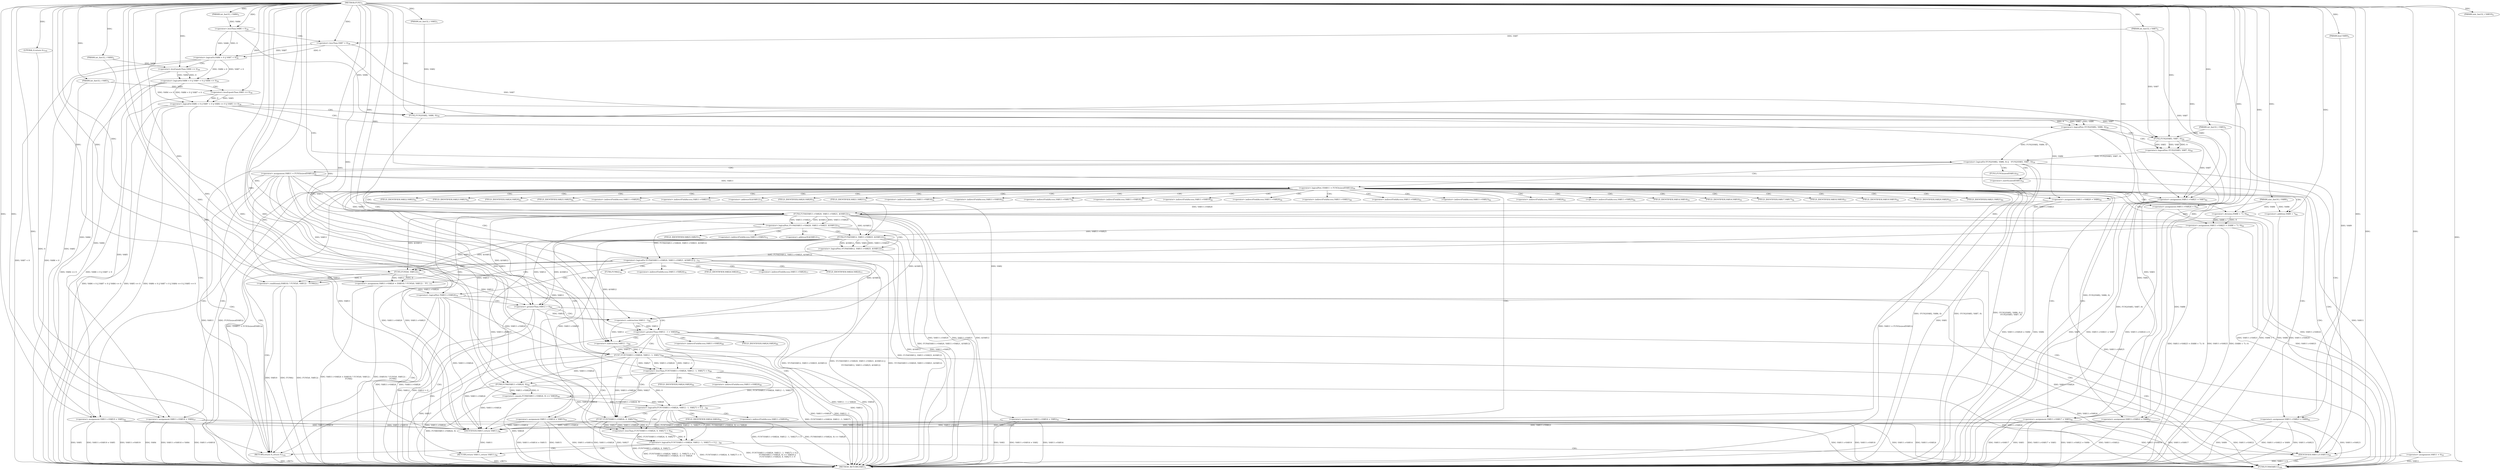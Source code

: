 digraph "FUN1" {  
"8" [label = <(METHOD,FUN1)<SUB>1</SUB>> ]
"216" [label = <(METHOD_RETURN,VAR1)<SUB>1</SUB>> ]
"9" [label = <(PARAM,int_fast32_t VAR2)<SUB>1</SUB>> ]
"10" [label = <(PARAM,int_fast32_t VAR3)<SUB>2</SUB>> ]
"11" [label = <(PARAM,int_fast32_t VAR4)<SUB>2</SUB>> ]
"12" [label = <(PARAM,int_fast32_t VAR5)<SUB>2</SUB>> ]
"13" [label = <(PARAM,int_fast32_t VAR6)<SUB>3</SUB>> ]
"14" [label = <(PARAM,int_fast32_t VAR7)<SUB>3</SUB>> ]
"15" [label = <(PARAM,uint_fast16_t VAR8)<SUB>3</SUB>> ]
"16" [label = <(PARAM,bool VAR9)<SUB>3</SUB>> ]
"17" [label = <(PARAM,uint_fast32_t VAR10)<SUB>4</SUB>> ]
"21" [label = <(&lt;operator&gt;.assignment,VAR11 = 0)<SUB>35</SUB>> ]
"65" [label = <(&lt;operator&gt;.assignment,VAR11-&gt;VAR14 = VAR15)<SUB>54</SUB>> ]
"70" [label = <(&lt;operator&gt;.assignment,VAR11-&gt;VAR16 = VAR2)<SUB>55</SUB>> ]
"75" [label = <(&lt;operator&gt;.assignment,VAR11-&gt;VAR17 = VAR3)<SUB>56</SUB>> ]
"80" [label = <(&lt;operator&gt;.assignment,VAR11-&gt;VAR18 = VAR4)<SUB>57</SUB>> ]
"85" [label = <(&lt;operator&gt;.assignment,VAR11-&gt;VAR19 = VAR5)<SUB>58</SUB>> ]
"90" [label = <(&lt;operator&gt;.assignment,VAR11-&gt;VAR20 = VAR6)<SUB>59</SUB>> ]
"95" [label = <(&lt;operator&gt;.assignment,VAR11-&gt;VAR21 = VAR7)<SUB>60</SUB>> ]
"100" [label = <(&lt;operator&gt;.assignment,VAR11-&gt;VAR22 = VAR8)<SUB>61</SUB>> ]
"105" [label = <(&lt;operator&gt;.assignment,VAR11-&gt;VAR23 = VAR9)<SUB>62</SUB>> ]
"110" [label = <(&lt;operator&gt;.assignment,VAR11-&gt;VAR24 = 0)<SUB>63</SUB>> ]
"115" [label = <(&lt;operator&gt;.assignment,VAR11-&gt;VAR25 = (VAR8 + 7) / 8)<SUB>64</SUB>> ]
"146" [label = <(&lt;operator&gt;.assignment,VAR11-&gt;VAR24 = (VAR10) ? FUN5(0, VAR12) :
	  FU...)<SUB>77</SUB>> ]
"206" [label = <(RETURN,return VAR11;,return VAR11;)<SUB>96</SUB>> ]
"214" [label = <(RETURN,return 0;,return 0;)<SUB>102</SUB>> ]
"25" [label = <(&lt;operator&gt;.logicalOr,VAR6 &lt; 0 || VAR7 &lt; 0 || VAR4 &lt;= 0 || VAR5 &lt;= 0)<SUB>36</SUB>> ]
"43" [label = <(&lt;operator&gt;.logicalOr,!FUN2(VAR2, VAR6, 0) ||
 	  !FUN2(VAR3, VAR7, 0))<SUB>39</SUB>> ]
"57" [label = <(&lt;operator&gt;.logicalNot,!(VAR11 = FUN3(sizeof(VAR1))))<SUB>50</SUB>> ]
"125" [label = <(&lt;operator&gt;.logicalOr,!FUN4(VAR11-&gt;VAR20, VAR11-&gt;VAR21, &amp;VAR12) ||

	...)<SUB>70</SUB>> ]
"157" [label = <(&lt;operator&gt;.logicalNot,!VAR11-&gt;VAR24)<SUB>79</SUB>> ]
"164" [label = <(&lt;operator&gt;.greaterThan,VAR12 &gt; 0)<SUB>85</SUB>> ]
"207" [label = <(IDENTIFIER,VAR11,return VAR11;)<SUB>96</SUB>> ]
"210" [label = <(IDENTIFIER,VAR11,if (VAR11))<SUB>99</SUB>> ]
"215" [label = <(LITERAL,0,return 0;)<SUB>102</SUB>> ]
"119" [label = <(&lt;operator&gt;.division,(VAR8 + 7) / 8)<SUB>64</SUB>> ]
"150" [label = <(&lt;operator&gt;.conditional,(VAR10) ? FUN5(0, VAR12) :
	  FUN6())<SUB>77</SUB>> ]
"212" [label = <(FUN9,FUN9(VAR11))<SUB>100</SUB>> ]
"26" [label = <(&lt;operator&gt;.logicalOr,VAR6 &lt; 0 || VAR7 &lt; 0 || VAR4 &lt;= 0)<SUB>36</SUB>> ]
"37" [label = <(&lt;operator&gt;.lessEqualsThan,VAR5 &lt;= 0)<SUB>36</SUB>> ]
"44" [label = <(&lt;operator&gt;.logicalNot,!FUN2(VAR2, VAR6, 0))<SUB>39</SUB>> ]
"49" [label = <(&lt;operator&gt;.logicalNot,!FUN2(VAR3, VAR7, 0))<SUB>40</SUB>> ]
"58" [label = <(&lt;operator&gt;.assignment,VAR11 = FUN3(sizeof(VAR1)))<SUB>50</SUB>> ]
"120" [label = <(&lt;operator&gt;.addition,VAR8 + 7)<SUB>64</SUB>> ]
"126" [label = <(&lt;operator&gt;.logicalNot,!FUN4(VAR11-&gt;VAR20, VAR11-&gt;VAR21, &amp;VAR12))<SUB>70</SUB>> ]
"136" [label = <(&lt;operator&gt;.logicalNot,!FUN4(VAR12, VAR11-&gt;VAR25, &amp;VAR12))<SUB>72</SUB>> ]
"152" [label = <(FUN5,FUN5(0, VAR12))<SUB>77</SUB>> ]
"169" [label = <(&lt;operator&gt;.greaterThan,VAR12 - 1 &gt; VAR26)<SUB>86</SUB>> ]
"177" [label = <(&lt;operator&gt;.logicalOr,FUN7(VAR11-&gt;VAR24, VAR12 - 1, VAR27) &lt; 0 ||
		 ...)<SUB>89</SUB>> ]
"27" [label = <(&lt;operator&gt;.logicalOr,VAR6 &lt; 0 || VAR7 &lt; 0)<SUB>36</SUB>> ]
"34" [label = <(&lt;operator&gt;.lessEqualsThan,VAR4 &lt;= 0)<SUB>36</SUB>> ]
"45" [label = <(FUN2,FUN2(VAR2, VAR6, 0))<SUB>39</SUB>> ]
"50" [label = <(FUN2,FUN2(VAR3, VAR7, 0))<SUB>40</SUB>> ]
"127" [label = <(FUN4,FUN4(VAR11-&gt;VAR20, VAR11-&gt;VAR21, &amp;VAR12))<SUB>70</SUB>> ]
"137" [label = <(FUN4,FUN4(VAR12, VAR11-&gt;VAR25, &amp;VAR12))<SUB>72</SUB>> ]
"28" [label = <(&lt;operator&gt;.lessThan,VAR6 &lt; 0)<SUB>36</SUB>> ]
"31" [label = <(&lt;operator&gt;.lessThan,VAR7 &lt; 0)<SUB>36</SUB>> ]
"61" [label = <(&lt;operator&gt;.sizeOf,sizeof(VAR1))<SUB>50</SUB>> ]
"170" [label = <(&lt;operator&gt;.subtraction,VAR12 - 1)<SUB>86</SUB>> ]
"178" [label = <(&lt;operator&gt;.logicalOr,FUN7(VAR11-&gt;VAR24, VAR12 - 1, VAR27) &lt; 0 ||
		 ...)<SUB>89</SUB>> ]
"196" [label = <(&lt;operator&gt;.lessThan,FUN7(VAR11-&gt;VAR24, 0, VAR27) &lt; 0)<SUB>91</SUB>> ]
"179" [label = <(&lt;operator&gt;.lessThan,FUN7(VAR11-&gt;VAR24, VAR12 - 1, VAR27) &lt; 0)<SUB>89</SUB>> ]
"189" [label = <(&lt;operator&gt;.equals,FUN8(VAR11-&gt;VAR24, 0) == VAR28)<SUB>90</SUB>> ]
"197" [label = <(FUN7,FUN7(VAR11-&gt;VAR24, 0, VAR27))<SUB>91</SUB>> ]
"180" [label = <(FUN7,FUN7(VAR11-&gt;VAR24, VAR12 - 1, VAR27))<SUB>89</SUB>> ]
"190" [label = <(FUN8,FUN8(VAR11-&gt;VAR24, 0))<SUB>90</SUB>> ]
"184" [label = <(&lt;operator&gt;.subtraction,VAR12 - 1)<SUB>89</SUB>> ]
"66" [label = <(&lt;operator&gt;.indirectFieldAccess,VAR11-&gt;VAR14)<SUB>54</SUB>> ]
"71" [label = <(&lt;operator&gt;.indirectFieldAccess,VAR11-&gt;VAR16)<SUB>55</SUB>> ]
"76" [label = <(&lt;operator&gt;.indirectFieldAccess,VAR11-&gt;VAR17)<SUB>56</SUB>> ]
"81" [label = <(&lt;operator&gt;.indirectFieldAccess,VAR11-&gt;VAR18)<SUB>57</SUB>> ]
"86" [label = <(&lt;operator&gt;.indirectFieldAccess,VAR11-&gt;VAR19)<SUB>58</SUB>> ]
"91" [label = <(&lt;operator&gt;.indirectFieldAccess,VAR11-&gt;VAR20)<SUB>59</SUB>> ]
"96" [label = <(&lt;operator&gt;.indirectFieldAccess,VAR11-&gt;VAR21)<SUB>60</SUB>> ]
"101" [label = <(&lt;operator&gt;.indirectFieldAccess,VAR11-&gt;VAR22)<SUB>61</SUB>> ]
"106" [label = <(&lt;operator&gt;.indirectFieldAccess,VAR11-&gt;VAR23)<SUB>62</SUB>> ]
"111" [label = <(&lt;operator&gt;.indirectFieldAccess,VAR11-&gt;VAR24)<SUB>63</SUB>> ]
"116" [label = <(&lt;operator&gt;.indirectFieldAccess,VAR11-&gt;VAR25)<SUB>64</SUB>> ]
"147" [label = <(&lt;operator&gt;.indirectFieldAccess,VAR11-&gt;VAR24)<SUB>77</SUB>> ]
"68" [label = <(FIELD_IDENTIFIER,VAR14,VAR14)<SUB>54</SUB>> ]
"73" [label = <(FIELD_IDENTIFIER,VAR16,VAR16)<SUB>55</SUB>> ]
"78" [label = <(FIELD_IDENTIFIER,VAR17,VAR17)<SUB>56</SUB>> ]
"83" [label = <(FIELD_IDENTIFIER,VAR18,VAR18)<SUB>57</SUB>> ]
"88" [label = <(FIELD_IDENTIFIER,VAR19,VAR19)<SUB>58</SUB>> ]
"93" [label = <(FIELD_IDENTIFIER,VAR20,VAR20)<SUB>59</SUB>> ]
"98" [label = <(FIELD_IDENTIFIER,VAR21,VAR21)<SUB>60</SUB>> ]
"103" [label = <(FIELD_IDENTIFIER,VAR22,VAR22)<SUB>61</SUB>> ]
"108" [label = <(FIELD_IDENTIFIER,VAR23,VAR23)<SUB>62</SUB>> ]
"113" [label = <(FIELD_IDENTIFIER,VAR24,VAR24)<SUB>63</SUB>> ]
"118" [label = <(FIELD_IDENTIFIER,VAR25,VAR25)<SUB>64</SUB>> ]
"149" [label = <(FIELD_IDENTIFIER,VAR24,VAR24)<SUB>77</SUB>> ]
"155" [label = <(FUN6,FUN6())<SUB>78</SUB>> ]
"158" [label = <(&lt;operator&gt;.indirectFieldAccess,VAR11-&gt;VAR24)<SUB>79</SUB>> ]
"60" [label = <(FUN3,FUN3(sizeof(VAR1)))<SUB>50</SUB>> ]
"160" [label = <(FIELD_IDENTIFIER,VAR24,VAR24)<SUB>79</SUB>> ]
"128" [label = <(&lt;operator&gt;.indirectFieldAccess,VAR11-&gt;VAR20)<SUB>70</SUB>> ]
"131" [label = <(&lt;operator&gt;.indirectFieldAccess,VAR11-&gt;VAR21)<SUB>70</SUB>> ]
"134" [label = <(&lt;operator&gt;.addressOf,&amp;VAR12)<SUB>70</SUB>> ]
"139" [label = <(&lt;operator&gt;.indirectFieldAccess,VAR11-&gt;VAR25)<SUB>72</SUB>> ]
"142" [label = <(&lt;operator&gt;.addressOf,&amp;VAR12)<SUB>72</SUB>> ]
"130" [label = <(FIELD_IDENTIFIER,VAR20,VAR20)<SUB>70</SUB>> ]
"133" [label = <(FIELD_IDENTIFIER,VAR21,VAR21)<SUB>70</SUB>> ]
"141" [label = <(FIELD_IDENTIFIER,VAR25,VAR25)<SUB>72</SUB>> ]
"198" [label = <(&lt;operator&gt;.indirectFieldAccess,VAR11-&gt;VAR24)<SUB>91</SUB>> ]
"181" [label = <(&lt;operator&gt;.indirectFieldAccess,VAR11-&gt;VAR24)<SUB>89</SUB>> ]
"191" [label = <(&lt;operator&gt;.indirectFieldAccess,VAR11-&gt;VAR24)<SUB>90</SUB>> ]
"200" [label = <(FIELD_IDENTIFIER,VAR24,VAR24)<SUB>91</SUB>> ]
"183" [label = <(FIELD_IDENTIFIER,VAR24,VAR24)<SUB>89</SUB>> ]
"193" [label = <(FIELD_IDENTIFIER,VAR24,VAR24)<SUB>90</SUB>> ]
  "214" -> "216"  [ label = "DDG: &lt;RET&gt;"] 
  "206" -> "216"  [ label = "DDG: &lt;RET&gt;"] 
  "21" -> "216"  [ label = "DDG: VAR11 = 0"] 
  "27" -> "216"  [ label = "DDG: VAR6 &lt; 0"] 
  "27" -> "216"  [ label = "DDG: VAR7 &lt; 0"] 
  "26" -> "216"  [ label = "DDG: VAR6 &lt; 0 || VAR7 &lt; 0"] 
  "26" -> "216"  [ label = "DDG: VAR4 &lt;= 0"] 
  "25" -> "216"  [ label = "DDG: VAR6 &lt; 0 || VAR7 &lt; 0 || VAR4 &lt;= 0"] 
  "25" -> "216"  [ label = "DDG: VAR5 &lt;= 0"] 
  "25" -> "216"  [ label = "DDG: VAR6 &lt; 0 || VAR7 &lt; 0 || VAR4 &lt;= 0 || VAR5 &lt;= 0"] 
  "44" -> "216"  [ label = "DDG: FUN2(VAR2, VAR6, 0)"] 
  "43" -> "216"  [ label = "DDG: !FUN2(VAR2, VAR6, 0)"] 
  "49" -> "216"  [ label = "DDG: FUN2(VAR3, VAR7, 0)"] 
  "43" -> "216"  [ label = "DDG: !FUN2(VAR3, VAR7, 0)"] 
  "43" -> "216"  [ label = "DDG: !FUN2(VAR2, VAR6, 0) ||
 	  !FUN2(VAR3, VAR7, 0)"] 
  "58" -> "216"  [ label = "DDG: VAR11"] 
  "58" -> "216"  [ label = "DDG: FUN3(sizeof(VAR1))"] 
  "57" -> "216"  [ label = "DDG: VAR11 = FUN3(sizeof(VAR1))"] 
  "57" -> "216"  [ label = "DDG: !(VAR11 = FUN3(sizeof(VAR1)))"] 
  "65" -> "216"  [ label = "DDG: VAR11-&gt;VAR14"] 
  "65" -> "216"  [ label = "DDG: VAR11-&gt;VAR14 = VAR15"] 
  "70" -> "216"  [ label = "DDG: VAR11-&gt;VAR16"] 
  "70" -> "216"  [ label = "DDG: VAR2"] 
  "70" -> "216"  [ label = "DDG: VAR11-&gt;VAR16 = VAR2"] 
  "75" -> "216"  [ label = "DDG: VAR11-&gt;VAR17"] 
  "75" -> "216"  [ label = "DDG: VAR3"] 
  "75" -> "216"  [ label = "DDG: VAR11-&gt;VAR17 = VAR3"] 
  "80" -> "216"  [ label = "DDG: VAR11-&gt;VAR18"] 
  "80" -> "216"  [ label = "DDG: VAR4"] 
  "80" -> "216"  [ label = "DDG: VAR11-&gt;VAR18 = VAR4"] 
  "85" -> "216"  [ label = "DDG: VAR11-&gt;VAR19"] 
  "85" -> "216"  [ label = "DDG: VAR5"] 
  "85" -> "216"  [ label = "DDG: VAR11-&gt;VAR19 = VAR5"] 
  "90" -> "216"  [ label = "DDG: VAR6"] 
  "90" -> "216"  [ label = "DDG: VAR11-&gt;VAR20 = VAR6"] 
  "95" -> "216"  [ label = "DDG: VAR7"] 
  "95" -> "216"  [ label = "DDG: VAR11-&gt;VAR21 = VAR7"] 
  "100" -> "216"  [ label = "DDG: VAR11-&gt;VAR22"] 
  "100" -> "216"  [ label = "DDG: VAR11-&gt;VAR22 = VAR8"] 
  "105" -> "216"  [ label = "DDG: VAR11-&gt;VAR23"] 
  "105" -> "216"  [ label = "DDG: VAR9"] 
  "105" -> "216"  [ label = "DDG: VAR11-&gt;VAR23 = VAR9"] 
  "110" -> "216"  [ label = "DDG: VAR11-&gt;VAR24 = 0"] 
  "115" -> "216"  [ label = "DDG: VAR11-&gt;VAR25"] 
  "120" -> "216"  [ label = "DDG: VAR8"] 
  "119" -> "216"  [ label = "DDG: VAR8 + 7"] 
  "115" -> "216"  [ label = "DDG: (VAR8 + 7) / 8"] 
  "115" -> "216"  [ label = "DDG: VAR11-&gt;VAR25 = (VAR8 + 7) / 8"] 
  "127" -> "216"  [ label = "DDG: VAR11-&gt;VAR20"] 
  "127" -> "216"  [ label = "DDG: VAR11-&gt;VAR21"] 
  "127" -> "216"  [ label = "DDG: &amp;VAR12"] 
  "126" -> "216"  [ label = "DDG: FUN4(VAR11-&gt;VAR20, VAR11-&gt;VAR21, &amp;VAR12)"] 
  "125" -> "216"  [ label = "DDG: !FUN4(VAR11-&gt;VAR20, VAR11-&gt;VAR21, &amp;VAR12)"] 
  "137" -> "216"  [ label = "DDG: VAR11-&gt;VAR25"] 
  "137" -> "216"  [ label = "DDG: &amp;VAR12"] 
  "136" -> "216"  [ label = "DDG: FUN4(VAR12, VAR11-&gt;VAR25, &amp;VAR12)"] 
  "125" -> "216"  [ label = "DDG: !FUN4(VAR12, VAR11-&gt;VAR25, &amp;VAR12)"] 
  "125" -> "216"  [ label = "DDG: !FUN4(VAR11-&gt;VAR20, VAR11-&gt;VAR21, &amp;VAR12) ||

	  !FUN4(VAR12, VAR11-&gt;VAR25, &amp;VAR12)"] 
  "150" -> "216"  [ label = "DDG: VAR10"] 
  "150" -> "216"  [ label = "DDG: FUN6()"] 
  "150" -> "216"  [ label = "DDG: FUN5(0, VAR12)"] 
  "146" -> "216"  [ label = "DDG: (VAR10) ? FUN5(0, VAR12) :
	  FUN6()"] 
  "146" -> "216"  [ label = "DDG: VAR11-&gt;VAR24 = (VAR10) ? FUN5(0, VAR12) :
	  FUN6()"] 
  "157" -> "216"  [ label = "DDG: VAR11-&gt;VAR24"] 
  "157" -> "216"  [ label = "DDG: !VAR11-&gt;VAR24"] 
  "164" -> "216"  [ label = "DDG: VAR12"] 
  "164" -> "216"  [ label = "DDG: VAR12 &gt; 0"] 
  "169" -> "216"  [ label = "DDG: VAR12 - 1 &gt; VAR26"] 
  "180" -> "216"  [ label = "DDG: VAR11-&gt;VAR24"] 
  "184" -> "216"  [ label = "DDG: VAR12"] 
  "180" -> "216"  [ label = "DDG: VAR12 - 1"] 
  "180" -> "216"  [ label = "DDG: VAR27"] 
  "179" -> "216"  [ label = "DDG: FUN7(VAR11-&gt;VAR24, VAR12 - 1, VAR27)"] 
  "178" -> "216"  [ label = "DDG: FUN7(VAR11-&gt;VAR24, VAR12 - 1, VAR27) &lt; 0"] 
  "190" -> "216"  [ label = "DDG: VAR11-&gt;VAR24"] 
  "189" -> "216"  [ label = "DDG: FUN8(VAR11-&gt;VAR24, 0)"] 
  "178" -> "216"  [ label = "DDG: FUN8(VAR11-&gt;VAR24, 0) == VAR28"] 
  "177" -> "216"  [ label = "DDG: FUN7(VAR11-&gt;VAR24, VAR12 - 1, VAR27) &lt; 0 ||
		  FUN8(VAR11-&gt;VAR24, 0) == VAR28"] 
  "197" -> "216"  [ label = "DDG: VAR11-&gt;VAR24"] 
  "197" -> "216"  [ label = "DDG: VAR27"] 
  "196" -> "216"  [ label = "DDG: FUN7(VAR11-&gt;VAR24, 0, VAR27)"] 
  "177" -> "216"  [ label = "DDG: FUN7(VAR11-&gt;VAR24, 0, VAR27) &lt; 0"] 
  "177" -> "216"  [ label = "DDG: FUN7(VAR11-&gt;VAR24, VAR12 - 1, VAR27) &lt; 0 ||
		  FUN8(VAR11-&gt;VAR24, 0) == VAR28 ||
		  FUN7(VAR11-&gt;VAR24, 0, VAR27) &lt; 0"] 
  "169" -> "216"  [ label = "DDG: VAR26"] 
  "189" -> "216"  [ label = "DDG: VAR28"] 
  "65" -> "216"  [ label = "DDG: VAR15"] 
  "61" -> "216"  [ label = "DDG: VAR1"] 
  "8" -> "9"  [ label = "DDG: "] 
  "8" -> "10"  [ label = "DDG: "] 
  "8" -> "11"  [ label = "DDG: "] 
  "8" -> "12"  [ label = "DDG: "] 
  "8" -> "13"  [ label = "DDG: "] 
  "8" -> "14"  [ label = "DDG: "] 
  "8" -> "15"  [ label = "DDG: "] 
  "8" -> "16"  [ label = "DDG: "] 
  "8" -> "17"  [ label = "DDG: "] 
  "8" -> "21"  [ label = "DDG: "] 
  "8" -> "65"  [ label = "DDG: "] 
  "45" -> "70"  [ label = "DDG: VAR2"] 
  "8" -> "70"  [ label = "DDG: "] 
  "10" -> "75"  [ label = "DDG: VAR3"] 
  "50" -> "75"  [ label = "DDG: VAR3"] 
  "8" -> "75"  [ label = "DDG: "] 
  "11" -> "80"  [ label = "DDG: VAR4"] 
  "34" -> "80"  [ label = "DDG: VAR4"] 
  "8" -> "80"  [ label = "DDG: "] 
  "12" -> "85"  [ label = "DDG: VAR5"] 
  "37" -> "85"  [ label = "DDG: VAR5"] 
  "8" -> "85"  [ label = "DDG: "] 
  "45" -> "90"  [ label = "DDG: VAR6"] 
  "8" -> "90"  [ label = "DDG: "] 
  "14" -> "95"  [ label = "DDG: VAR7"] 
  "31" -> "95"  [ label = "DDG: VAR7"] 
  "50" -> "95"  [ label = "DDG: VAR7"] 
  "8" -> "95"  [ label = "DDG: "] 
  "15" -> "100"  [ label = "DDG: VAR8"] 
  "8" -> "100"  [ label = "DDG: "] 
  "16" -> "105"  [ label = "DDG: VAR9"] 
  "8" -> "105"  [ label = "DDG: "] 
  "8" -> "110"  [ label = "DDG: "] 
  "119" -> "115"  [ label = "DDG: VAR8 + 7"] 
  "119" -> "115"  [ label = "DDG: 8"] 
  "152" -> "146"  [ label = "DDG: 0"] 
  "152" -> "146"  [ label = "DDG: VAR12"] 
  "8" -> "146"  [ label = "DDG: "] 
  "207" -> "206"  [ label = "DDG: VAR11"] 
  "215" -> "214"  [ label = "DDG: 0"] 
  "8" -> "214"  [ label = "DDG: "] 
  "75" -> "207"  [ label = "DDG: VAR11-&gt;VAR17"] 
  "137" -> "207"  [ label = "DDG: VAR11-&gt;VAR25"] 
  "58" -> "207"  [ label = "DDG: VAR11"] 
  "65" -> "207"  [ label = "DDG: VAR11-&gt;VAR14"] 
  "70" -> "207"  [ label = "DDG: VAR11-&gt;VAR16"] 
  "115" -> "207"  [ label = "DDG: VAR11-&gt;VAR25"] 
  "127" -> "207"  [ label = "DDG: VAR11-&gt;VAR20"] 
  "180" -> "207"  [ label = "DDG: VAR11-&gt;VAR24"] 
  "80" -> "207"  [ label = "DDG: VAR11-&gt;VAR18"] 
  "190" -> "207"  [ label = "DDG: VAR11-&gt;VAR24"] 
  "127" -> "207"  [ label = "DDG: VAR11-&gt;VAR21"] 
  "100" -> "207"  [ label = "DDG: VAR11-&gt;VAR22"] 
  "197" -> "207"  [ label = "DDG: VAR11-&gt;VAR24"] 
  "157" -> "207"  [ label = "DDG: VAR11-&gt;VAR24"] 
  "105" -> "207"  [ label = "DDG: VAR11-&gt;VAR23"] 
  "85" -> "207"  [ label = "DDG: VAR11-&gt;VAR19"] 
  "8" -> "207"  [ label = "DDG: "] 
  "8" -> "210"  [ label = "DDG: "] 
  "8" -> "215"  [ label = "DDG: "] 
  "26" -> "25"  [ label = "DDG: VAR6 &lt; 0 || VAR7 &lt; 0"] 
  "26" -> "25"  [ label = "DDG: VAR4 &lt;= 0"] 
  "37" -> "25"  [ label = "DDG: VAR5"] 
  "37" -> "25"  [ label = "DDG: 0"] 
  "44" -> "43"  [ label = "DDG: FUN2(VAR2, VAR6, 0)"] 
  "49" -> "43"  [ label = "DDG: FUN2(VAR3, VAR7, 0)"] 
  "58" -> "57"  [ label = "DDG: VAR11"] 
  "8" -> "119"  [ label = "DDG: "] 
  "15" -> "119"  [ label = "DDG: VAR8"] 
  "126" -> "125"  [ label = "DDG: FUN4(VAR11-&gt;VAR20, VAR11-&gt;VAR21, &amp;VAR12)"] 
  "136" -> "125"  [ label = "DDG: FUN4(VAR12, VAR11-&gt;VAR25, &amp;VAR12)"] 
  "152" -> "150"  [ label = "DDG: 0"] 
  "152" -> "150"  [ label = "DDG: VAR12"] 
  "8" -> "150"  [ label = "DDG: "] 
  "58" -> "157"  [ label = "DDG: VAR11"] 
  "146" -> "157"  [ label = "DDG: VAR11-&gt;VAR24"] 
  "127" -> "164"  [ label = "DDG: &amp;VAR12"] 
  "137" -> "164"  [ label = "DDG: VAR12"] 
  "137" -> "164"  [ label = "DDG: &amp;VAR12"] 
  "152" -> "164"  [ label = "DDG: VAR12"] 
  "8" -> "164"  [ label = "DDG: "] 
  "27" -> "26"  [ label = "DDG: VAR6 &lt; 0"] 
  "27" -> "26"  [ label = "DDG: VAR7 &lt; 0"] 
  "34" -> "26"  [ label = "DDG: VAR4"] 
  "34" -> "26"  [ label = "DDG: 0"] 
  "12" -> "37"  [ label = "DDG: VAR5"] 
  "8" -> "37"  [ label = "DDG: "] 
  "45" -> "44"  [ label = "DDG: VAR2"] 
  "45" -> "44"  [ label = "DDG: VAR6"] 
  "45" -> "44"  [ label = "DDG: 0"] 
  "50" -> "49"  [ label = "DDG: VAR3"] 
  "50" -> "49"  [ label = "DDG: VAR7"] 
  "50" -> "49"  [ label = "DDG: 0"] 
  "8" -> "120"  [ label = "DDG: "] 
  "15" -> "120"  [ label = "DDG: VAR8"] 
  "127" -> "126"  [ label = "DDG: VAR11-&gt;VAR20"] 
  "127" -> "126"  [ label = "DDG: VAR11-&gt;VAR21"] 
  "127" -> "126"  [ label = "DDG: &amp;VAR12"] 
  "137" -> "136"  [ label = "DDG: VAR12"] 
  "137" -> "136"  [ label = "DDG: VAR11-&gt;VAR25"] 
  "137" -> "136"  [ label = "DDG: &amp;VAR12"] 
  "8" -> "152"  [ label = "DDG: "] 
  "127" -> "152"  [ label = "DDG: &amp;VAR12"] 
  "137" -> "152"  [ label = "DDG: VAR12"] 
  "137" -> "152"  [ label = "DDG: &amp;VAR12"] 
  "21" -> "212"  [ label = "DDG: VAR11"] 
  "58" -> "212"  [ label = "DDG: VAR11"] 
  "65" -> "212"  [ label = "DDG: VAR11-&gt;VAR14"] 
  "70" -> "212"  [ label = "DDG: VAR11-&gt;VAR16"] 
  "75" -> "212"  [ label = "DDG: VAR11-&gt;VAR17"] 
  "80" -> "212"  [ label = "DDG: VAR11-&gt;VAR18"] 
  "85" -> "212"  [ label = "DDG: VAR11-&gt;VAR19"] 
  "100" -> "212"  [ label = "DDG: VAR11-&gt;VAR22"] 
  "105" -> "212"  [ label = "DDG: VAR11-&gt;VAR23"] 
  "110" -> "212"  [ label = "DDG: VAR11-&gt;VAR24"] 
  "115" -> "212"  [ label = "DDG: VAR11-&gt;VAR25"] 
  "127" -> "212"  [ label = "DDG: VAR11-&gt;VAR20"] 
  "127" -> "212"  [ label = "DDG: VAR11-&gt;VAR21"] 
  "137" -> "212"  [ label = "DDG: VAR11-&gt;VAR25"] 
  "157" -> "212"  [ label = "DDG: VAR11-&gt;VAR24"] 
  "180" -> "212"  [ label = "DDG: VAR11-&gt;VAR24"] 
  "190" -> "212"  [ label = "DDG: VAR11-&gt;VAR24"] 
  "197" -> "212"  [ label = "DDG: VAR11-&gt;VAR24"] 
  "8" -> "212"  [ label = "DDG: "] 
  "28" -> "27"  [ label = "DDG: VAR6"] 
  "28" -> "27"  [ label = "DDG: 0"] 
  "31" -> "27"  [ label = "DDG: VAR7"] 
  "31" -> "27"  [ label = "DDG: 0"] 
  "11" -> "34"  [ label = "DDG: VAR4"] 
  "8" -> "34"  [ label = "DDG: "] 
  "9" -> "45"  [ label = "DDG: VAR2"] 
  "8" -> "45"  [ label = "DDG: "] 
  "28" -> "45"  [ label = "DDG: VAR6"] 
  "10" -> "50"  [ label = "DDG: VAR3"] 
  "8" -> "50"  [ label = "DDG: "] 
  "14" -> "50"  [ label = "DDG: VAR7"] 
  "31" -> "50"  [ label = "DDG: VAR7"] 
  "58" -> "127"  [ label = "DDG: VAR11"] 
  "90" -> "127"  [ label = "DDG: VAR11-&gt;VAR20"] 
  "95" -> "127"  [ label = "DDG: VAR11-&gt;VAR21"] 
  "8" -> "127"  [ label = "DDG: "] 
  "127" -> "137"  [ label = "DDG: &amp;VAR12"] 
  "8" -> "137"  [ label = "DDG: "] 
  "58" -> "137"  [ label = "DDG: VAR11"] 
  "115" -> "137"  [ label = "DDG: VAR11-&gt;VAR25"] 
  "170" -> "169"  [ label = "DDG: VAR12"] 
  "170" -> "169"  [ label = "DDG: 1"] 
  "8" -> "169"  [ label = "DDG: "] 
  "178" -> "177"  [ label = "DDG: FUN7(VAR11-&gt;VAR24, VAR12 - 1, VAR27) &lt; 0"] 
  "178" -> "177"  [ label = "DDG: FUN8(VAR11-&gt;VAR24, 0) == VAR28"] 
  "196" -> "177"  [ label = "DDG: FUN7(VAR11-&gt;VAR24, 0, VAR27)"] 
  "196" -> "177"  [ label = "DDG: 0"] 
  "13" -> "28"  [ label = "DDG: VAR6"] 
  "8" -> "28"  [ label = "DDG: "] 
  "14" -> "31"  [ label = "DDG: VAR7"] 
  "8" -> "31"  [ label = "DDG: "] 
  "127" -> "170"  [ label = "DDG: &amp;VAR12"] 
  "137" -> "170"  [ label = "DDG: &amp;VAR12"] 
  "164" -> "170"  [ label = "DDG: VAR12"] 
  "8" -> "170"  [ label = "DDG: "] 
  "179" -> "178"  [ label = "DDG: FUN7(VAR11-&gt;VAR24, VAR12 - 1, VAR27)"] 
  "179" -> "178"  [ label = "DDG: 0"] 
  "189" -> "178"  [ label = "DDG: FUN8(VAR11-&gt;VAR24, 0)"] 
  "189" -> "178"  [ label = "DDG: VAR28"] 
  "197" -> "196"  [ label = "DDG: VAR11-&gt;VAR24"] 
  "197" -> "196"  [ label = "DDG: 0"] 
  "197" -> "196"  [ label = "DDG: VAR27"] 
  "8" -> "196"  [ label = "DDG: "] 
  "180" -> "179"  [ label = "DDG: VAR11-&gt;VAR24"] 
  "180" -> "179"  [ label = "DDG: VAR12 - 1"] 
  "180" -> "179"  [ label = "DDG: VAR27"] 
  "8" -> "179"  [ label = "DDG: "] 
  "190" -> "189"  [ label = "DDG: VAR11-&gt;VAR24"] 
  "190" -> "189"  [ label = "DDG: 0"] 
  "8" -> "189"  [ label = "DDG: "] 
  "58" -> "197"  [ label = "DDG: VAR11"] 
  "180" -> "197"  [ label = "DDG: VAR11-&gt;VAR24"] 
  "190" -> "197"  [ label = "DDG: VAR11-&gt;VAR24"] 
  "8" -> "197"  [ label = "DDG: "] 
  "180" -> "197"  [ label = "DDG: VAR27"] 
  "58" -> "180"  [ label = "DDG: VAR11"] 
  "157" -> "180"  [ label = "DDG: VAR11-&gt;VAR24"] 
  "184" -> "180"  [ label = "DDG: VAR12"] 
  "184" -> "180"  [ label = "DDG: 1"] 
  "8" -> "180"  [ label = "DDG: "] 
  "58" -> "190"  [ label = "DDG: VAR11"] 
  "180" -> "190"  [ label = "DDG: VAR11-&gt;VAR24"] 
  "8" -> "190"  [ label = "DDG: "] 
  "127" -> "184"  [ label = "DDG: &amp;VAR12"] 
  "137" -> "184"  [ label = "DDG: &amp;VAR12"] 
  "170" -> "184"  [ label = "DDG: VAR12"] 
  "8" -> "184"  [ label = "DDG: "] 
  "25" -> "214"  [ label = "CDG: "] 
  "25" -> "44"  [ label = "CDG: "] 
  "25" -> "43"  [ label = "CDG: "] 
  "25" -> "210"  [ label = "CDG: "] 
  "25" -> "45"  [ label = "CDG: "] 
  "43" -> "214"  [ label = "CDG: "] 
  "43" -> "60"  [ label = "CDG: "] 
  "43" -> "57"  [ label = "CDG: "] 
  "43" -> "58"  [ label = "CDG: "] 
  "43" -> "61"  [ label = "CDG: "] 
  "43" -> "210"  [ label = "CDG: "] 
  "57" -> "214"  [ label = "CDG: "] 
  "57" -> "115"  [ label = "CDG: "] 
  "57" -> "68"  [ label = "CDG: "] 
  "57" -> "73"  [ label = "CDG: "] 
  "57" -> "96"  [ label = "CDG: "] 
  "57" -> "98"  [ label = "CDG: "] 
  "57" -> "120"  [ label = "CDG: "] 
  "57" -> "113"  [ label = "CDG: "] 
  "57" -> "75"  [ label = "CDG: "] 
  "57" -> "128"  [ label = "CDG: "] 
  "57" -> "81"  [ label = "CDG: "] 
  "57" -> "131"  [ label = "CDG: "] 
  "57" -> "85"  [ label = "CDG: "] 
  "57" -> "103"  [ label = "CDG: "] 
  "57" -> "119"  [ label = "CDG: "] 
  "57" -> "95"  [ label = "CDG: "] 
  "57" -> "76"  [ label = "CDG: "] 
  "57" -> "91"  [ label = "CDG: "] 
  "57" -> "134"  [ label = "CDG: "] 
  "57" -> "93"  [ label = "CDG: "] 
  "57" -> "101"  [ label = "CDG: "] 
  "57" -> "90"  [ label = "CDG: "] 
  "57" -> "80"  [ label = "CDG: "] 
  "57" -> "130"  [ label = "CDG: "] 
  "57" -> "118"  [ label = "CDG: "] 
  "57" -> "100"  [ label = "CDG: "] 
  "57" -> "88"  [ label = "CDG: "] 
  "57" -> "70"  [ label = "CDG: "] 
  "57" -> "127"  [ label = "CDG: "] 
  "57" -> "108"  [ label = "CDG: "] 
  "57" -> "111"  [ label = "CDG: "] 
  "57" -> "86"  [ label = "CDG: "] 
  "57" -> "66"  [ label = "CDG: "] 
  "57" -> "116"  [ label = "CDG: "] 
  "57" -> "210"  [ label = "CDG: "] 
  "57" -> "106"  [ label = "CDG: "] 
  "57" -> "65"  [ label = "CDG: "] 
  "57" -> "126"  [ label = "CDG: "] 
  "57" -> "83"  [ label = "CDG: "] 
  "57" -> "71"  [ label = "CDG: "] 
  "57" -> "105"  [ label = "CDG: "] 
  "57" -> "110"  [ label = "CDG: "] 
  "57" -> "125"  [ label = "CDG: "] 
  "57" -> "78"  [ label = "CDG: "] 
  "57" -> "133"  [ label = "CDG: "] 
  "125" -> "214"  [ label = "CDG: "] 
  "125" -> "146"  [ label = "CDG: "] 
  "125" -> "149"  [ label = "CDG: "] 
  "125" -> "150"  [ label = "CDG: "] 
  "125" -> "158"  [ label = "CDG: "] 
  "125" -> "160"  [ label = "CDG: "] 
  "125" -> "210"  [ label = "CDG: "] 
  "125" -> "157"  [ label = "CDG: "] 
  "125" -> "147"  [ label = "CDG: "] 
  "125" -> "152"  [ label = "CDG: "] 
  "125" -> "155"  [ label = "CDG: "] 
  "157" -> "214"  [ label = "CDG: "] 
  "157" -> "164"  [ label = "CDG: "] 
  "157" -> "210"  [ label = "CDG: "] 
  "164" -> "169"  [ label = "CDG: "] 
  "164" -> "170"  [ label = "CDG: "] 
  "164" -> "206"  [ label = "CDG: "] 
  "210" -> "212"  [ label = "CDG: "] 
  "26" -> "37"  [ label = "CDG: "] 
  "44" -> "50"  [ label = "CDG: "] 
  "44" -> "49"  [ label = "CDG: "] 
  "126" -> "136"  [ label = "CDG: "] 
  "126" -> "137"  [ label = "CDG: "] 
  "126" -> "139"  [ label = "CDG: "] 
  "126" -> "141"  [ label = "CDG: "] 
  "126" -> "142"  [ label = "CDG: "] 
  "27" -> "34"  [ label = "CDG: "] 
  "169" -> "214"  [ label = "CDG: "] 
  "169" -> "179"  [ label = "CDG: "] 
  "169" -> "178"  [ label = "CDG: "] 
  "169" -> "181"  [ label = "CDG: "] 
  "169" -> "184"  [ label = "CDG: "] 
  "169" -> "180"  [ label = "CDG: "] 
  "169" -> "183"  [ label = "CDG: "] 
  "169" -> "210"  [ label = "CDG: "] 
  "169" -> "177"  [ label = "CDG: "] 
  "177" -> "214"  [ label = "CDG: "] 
  "177" -> "206"  [ label = "CDG: "] 
  "177" -> "210"  [ label = "CDG: "] 
  "28" -> "31"  [ label = "CDG: "] 
  "178" -> "196"  [ label = "CDG: "] 
  "178" -> "197"  [ label = "CDG: "] 
  "178" -> "198"  [ label = "CDG: "] 
  "178" -> "200"  [ label = "CDG: "] 
  "179" -> "189"  [ label = "CDG: "] 
  "179" -> "191"  [ label = "CDG: "] 
  "179" -> "190"  [ label = "CDG: "] 
  "179" -> "193"  [ label = "CDG: "] 
}
